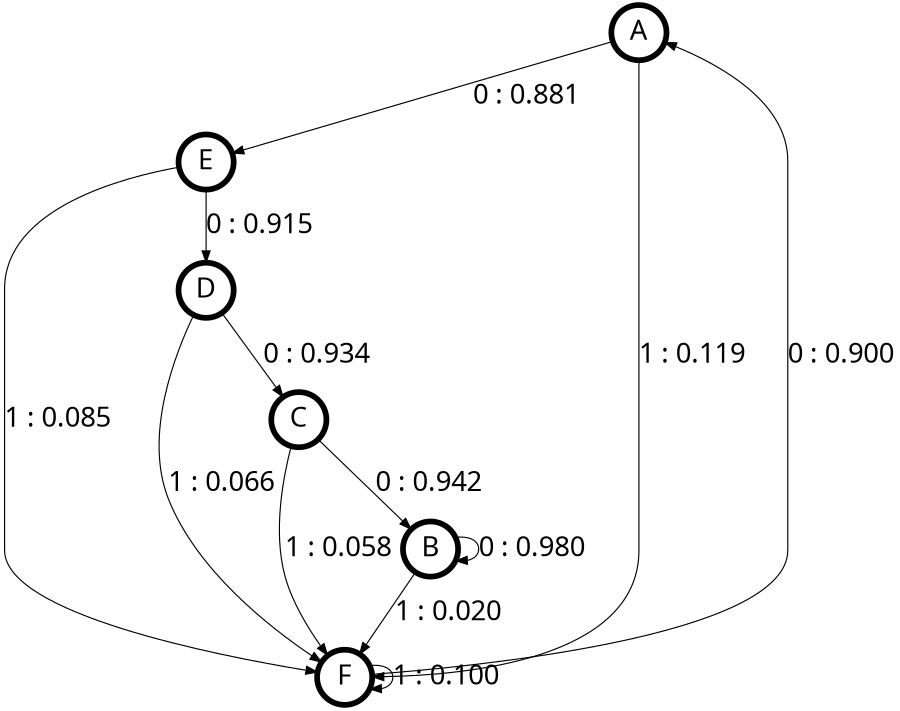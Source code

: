 digraph  {
size = "6,8.5";
ratio = "fill";
node
[shape = circle];
node [fontsize = 24];
node [penwidth = 5];
edge [fontsize = 24];
node [fontname = "CMU Serif Roman"];
graph [fontname = "CMU Serif Roman"];
edge [fontname = "CMU Serif Roman"];
A -> E [label = "0 : 0.881\l"];
A -> F [label = "1 : 0.119\l"];
B -> B [label = "0 : 0.980\l"];
B -> F [label = "1 : 0.020\l"];
C -> B [label = "0 : 0.942\l"];
C -> F [label = "1 : 0.058\l"];
D -> C [label = "0 : 0.934\l"];
D -> F [label = "1 : 0.066\l"];
E -> D [label = "0 : 0.915\l"];
E -> F [label = "1 : 0.085\l"];
F -> A [label = "0 : 0.900\l"];
F -> F [label = "1 : 0.100\l"];
}